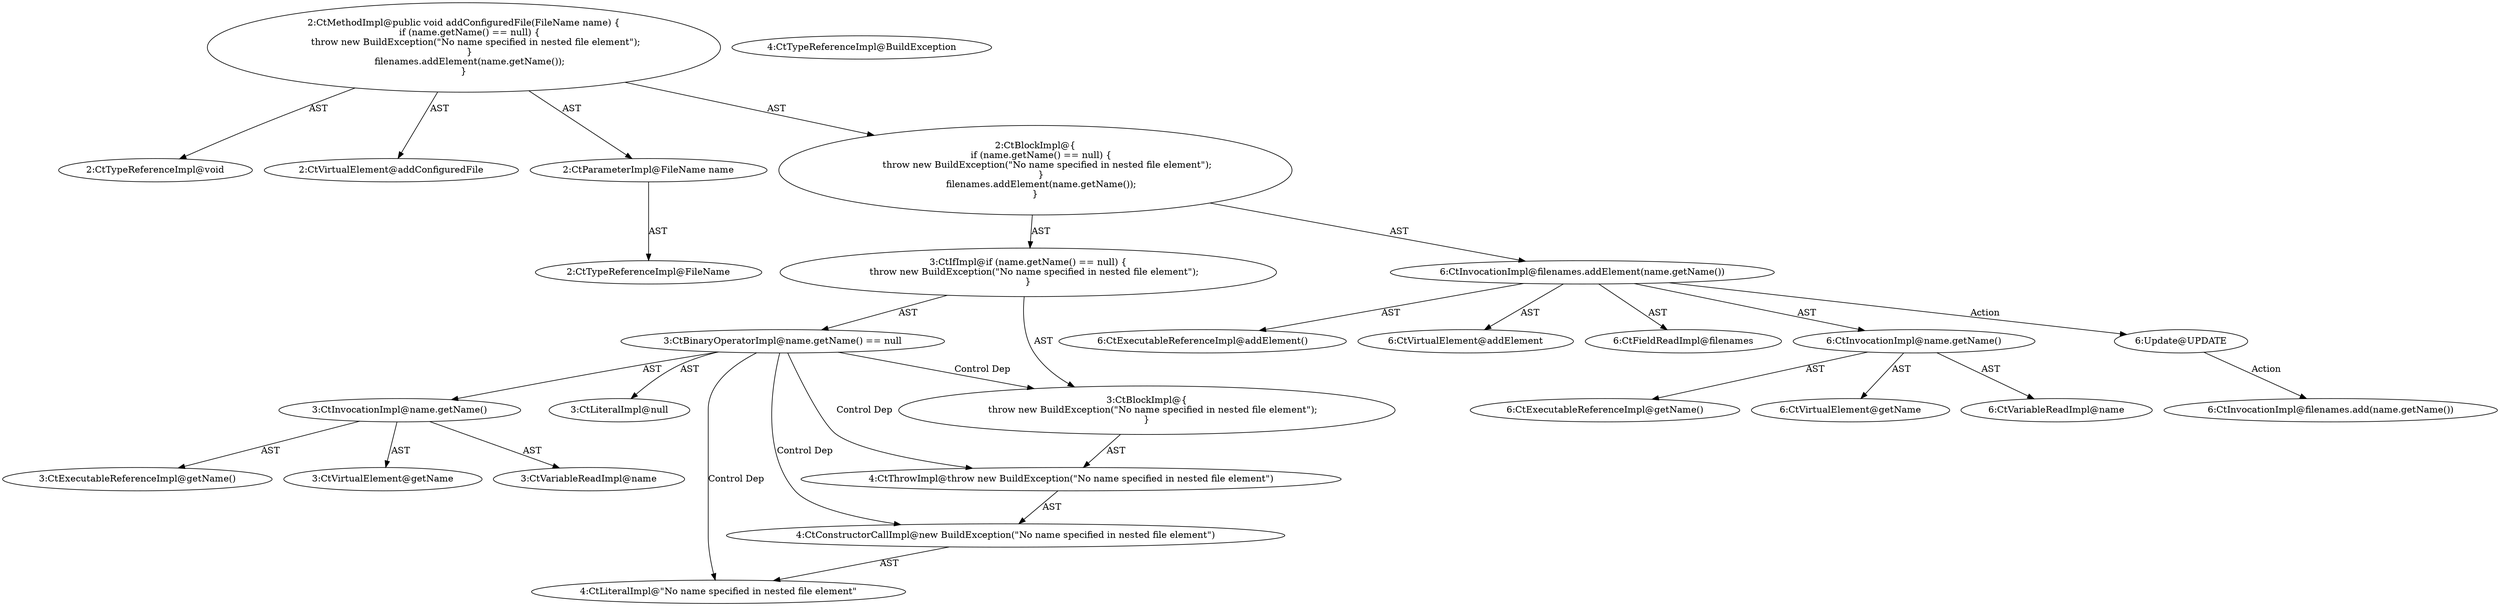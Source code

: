 digraph "addConfiguredFile#?,FileName" {
0 [label="2:CtTypeReferenceImpl@void" shape=ellipse]
1 [label="2:CtVirtualElement@addConfiguredFile" shape=ellipse]
2 [label="2:CtParameterImpl@FileName name" shape=ellipse]
3 [label="2:CtTypeReferenceImpl@FileName" shape=ellipse]
4 [label="3:CtExecutableReferenceImpl@getName()" shape=ellipse]
5 [label="3:CtVirtualElement@getName" shape=ellipse]
6 [label="3:CtVariableReadImpl@name" shape=ellipse]
7 [label="3:CtInvocationImpl@name.getName()" shape=ellipse]
8 [label="3:CtLiteralImpl@null" shape=ellipse]
9 [label="3:CtBinaryOperatorImpl@name.getName() == null" shape=ellipse]
10 [label="4:CtTypeReferenceImpl@BuildException" shape=ellipse]
11 [label="4:CtLiteralImpl@\"No name specified in nested file element\"" shape=ellipse]
12 [label="4:CtConstructorCallImpl@new BuildException(\"No name specified in nested file element\")" shape=ellipse]
13 [label="4:CtThrowImpl@throw new BuildException(\"No name specified in nested file element\")" shape=ellipse]
14 [label="3:CtBlockImpl@\{
    throw new BuildException(\"No name specified in nested file element\");
\}" shape=ellipse]
15 [label="3:CtIfImpl@if (name.getName() == null) \{
    throw new BuildException(\"No name specified in nested file element\");
\}" shape=ellipse]
16 [label="6:CtExecutableReferenceImpl@addElement()" shape=ellipse]
17 [label="6:CtVirtualElement@addElement" shape=ellipse]
18 [label="6:CtFieldReadImpl@filenames" shape=ellipse]
19 [label="6:CtExecutableReferenceImpl@getName()" shape=ellipse]
20 [label="6:CtVirtualElement@getName" shape=ellipse]
21 [label="6:CtVariableReadImpl@name" shape=ellipse]
22 [label="6:CtInvocationImpl@name.getName()" shape=ellipse]
23 [label="6:CtInvocationImpl@filenames.addElement(name.getName())" shape=ellipse]
24 [label="2:CtBlockImpl@\{
    if (name.getName() == null) \{
        throw new BuildException(\"No name specified in nested file element\");
    \}
    filenames.addElement(name.getName());
\}" shape=ellipse]
25 [label="2:CtMethodImpl@public void addConfiguredFile(FileName name) \{
    if (name.getName() == null) \{
        throw new BuildException(\"No name specified in nested file element\");
    \}
    filenames.addElement(name.getName());
\}" shape=ellipse]
26 [label="6:Update@UPDATE" shape=ellipse]
27 [label="6:CtInvocationImpl@filenames.add(name.getName())" shape=ellipse]
2 -> 3 [label="AST"];
7 -> 5 [label="AST"];
7 -> 6 [label="AST"];
7 -> 4 [label="AST"];
9 -> 7 [label="AST"];
9 -> 8 [label="AST"];
9 -> 14 [label="Control Dep"];
9 -> 13 [label="Control Dep"];
9 -> 12 [label="Control Dep"];
9 -> 11 [label="Control Dep"];
12 -> 11 [label="AST"];
13 -> 12 [label="AST"];
14 -> 13 [label="AST"];
15 -> 9 [label="AST"];
15 -> 14 [label="AST"];
22 -> 20 [label="AST"];
22 -> 21 [label="AST"];
22 -> 19 [label="AST"];
23 -> 17 [label="AST"];
23 -> 18 [label="AST"];
23 -> 16 [label="AST"];
23 -> 22 [label="AST"];
23 -> 26 [label="Action"];
24 -> 15 [label="AST"];
24 -> 23 [label="AST"];
25 -> 1 [label="AST"];
25 -> 0 [label="AST"];
25 -> 2 [label="AST"];
25 -> 24 [label="AST"];
26 -> 27 [label="Action"];
}